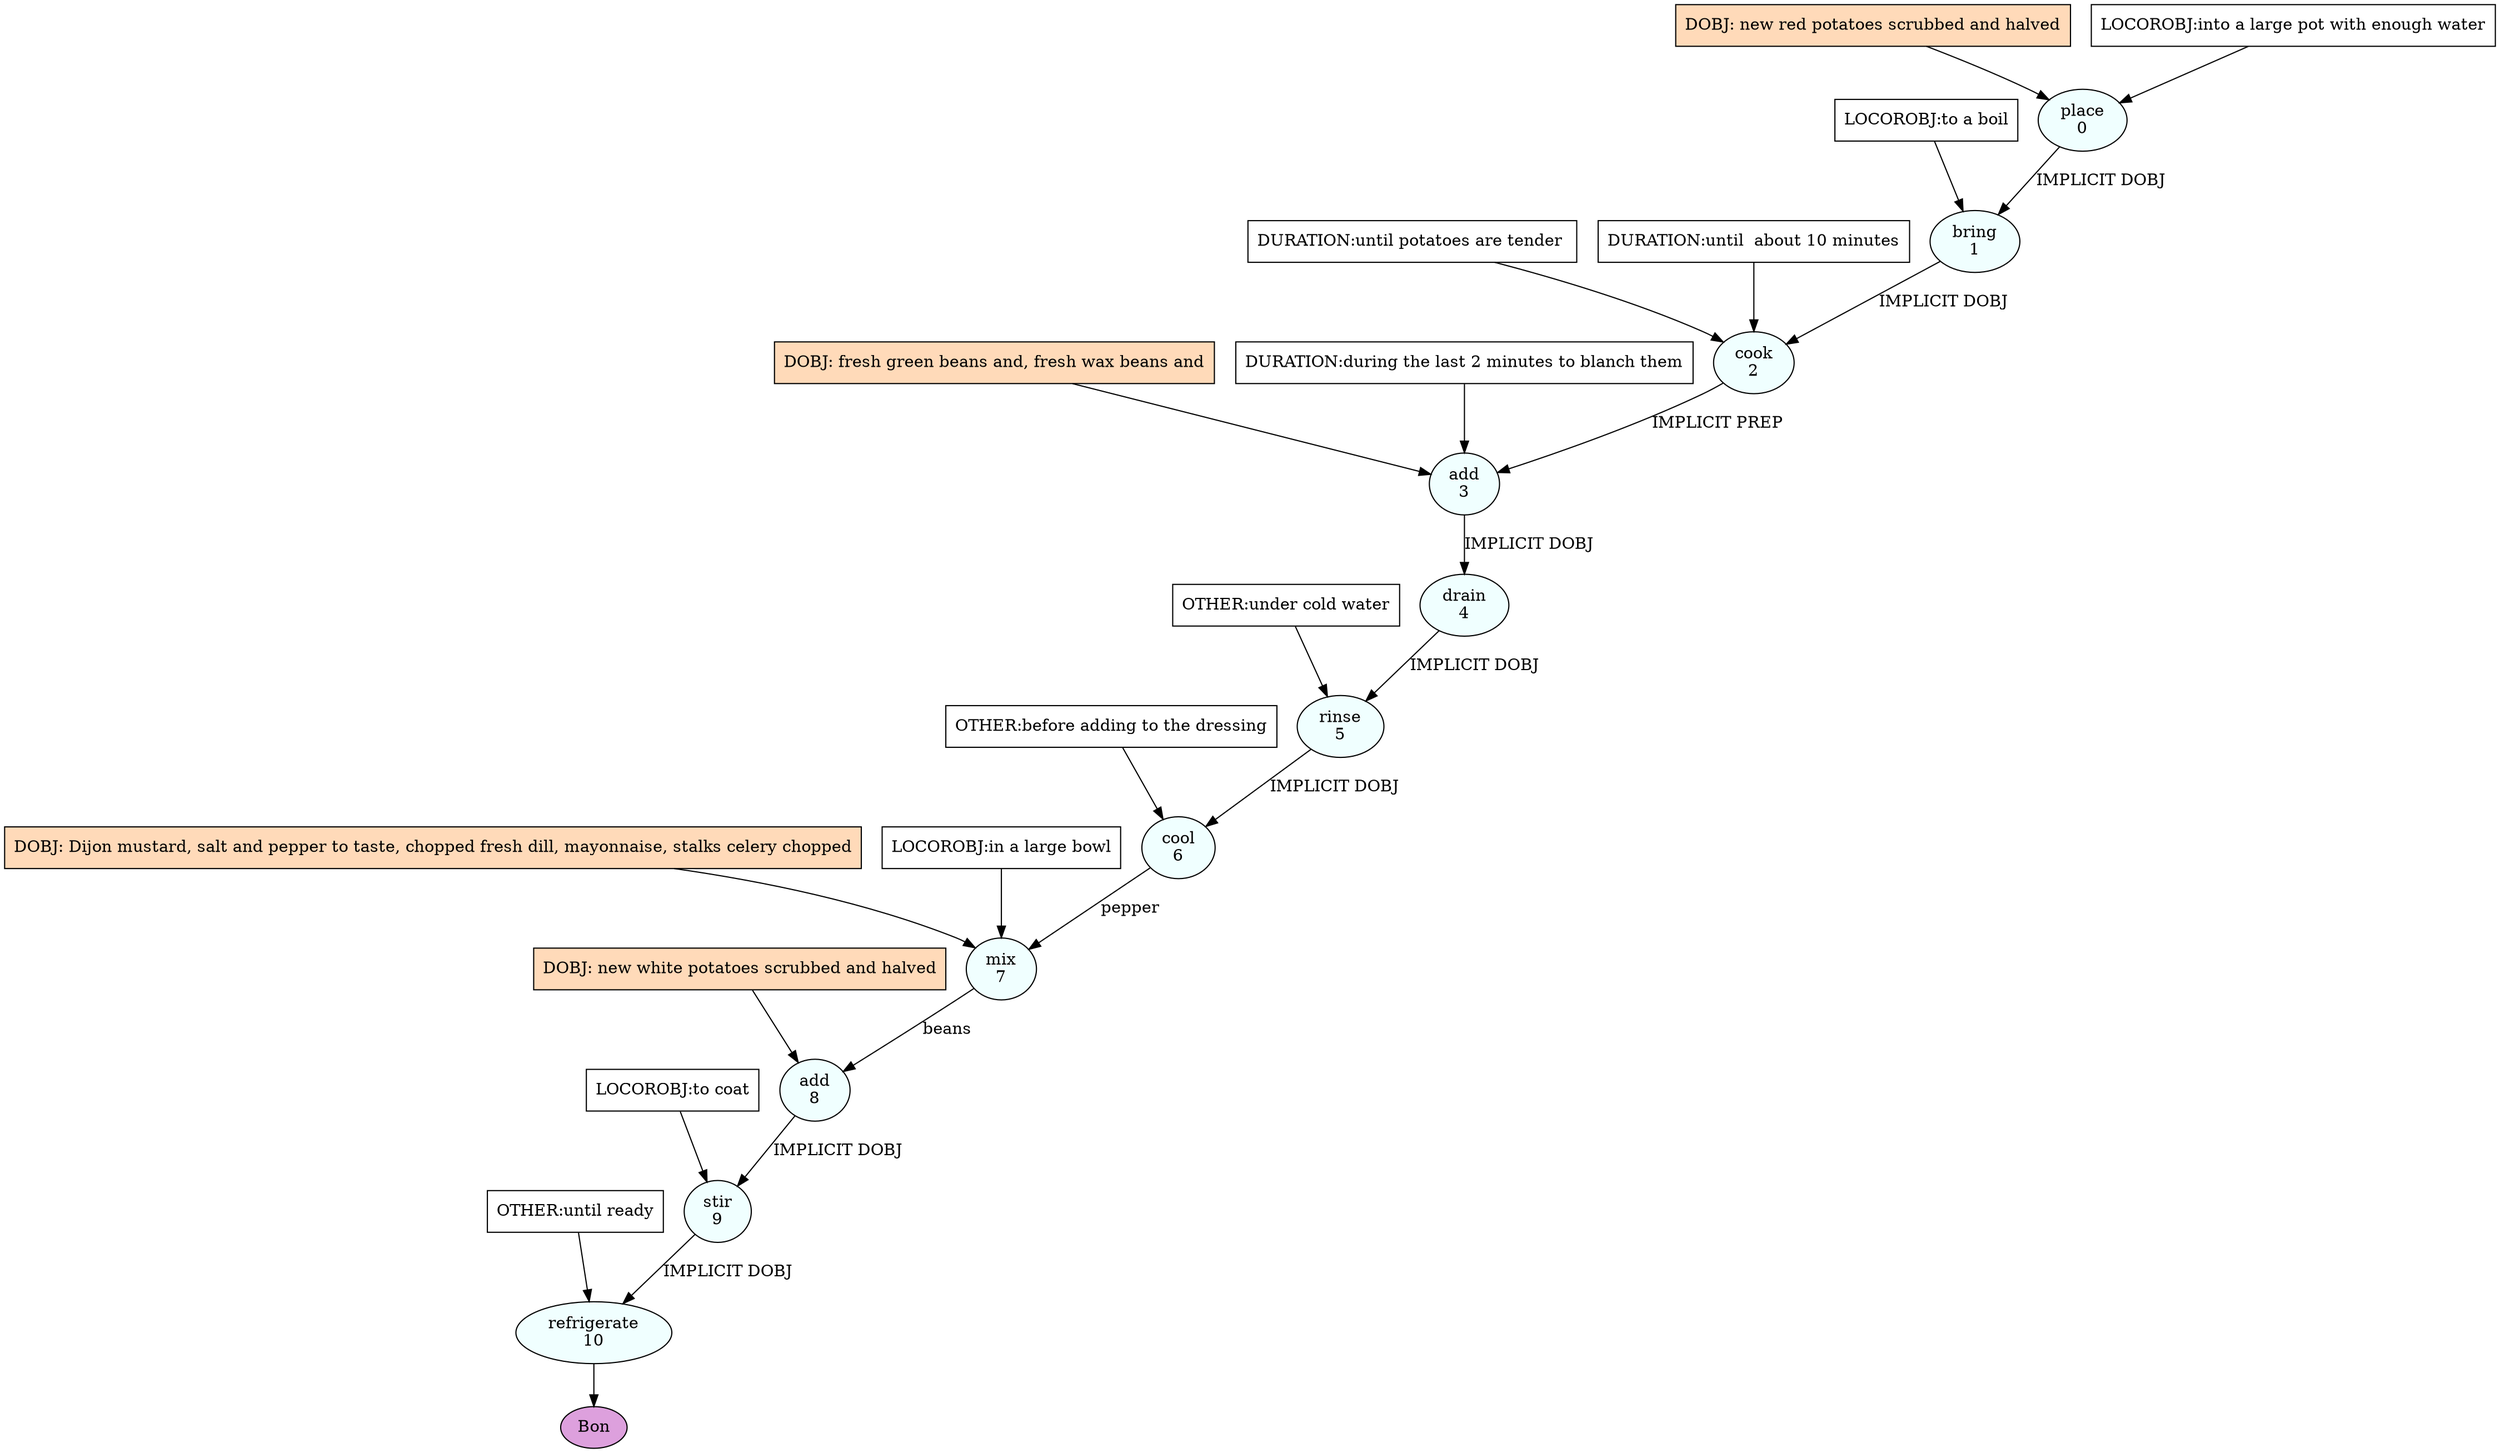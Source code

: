 digraph recipe {
E0[label="place
0", shape=oval, style=filled, fillcolor=azure]
E1[label="bring
1", shape=oval, style=filled, fillcolor=azure]
E2[label="cook
2", shape=oval, style=filled, fillcolor=azure]
E3[label="add
3", shape=oval, style=filled, fillcolor=azure]
E4[label="drain
4", shape=oval, style=filled, fillcolor=azure]
E5[label="rinse
5", shape=oval, style=filled, fillcolor=azure]
E6[label="cool
6", shape=oval, style=filled, fillcolor=azure]
E7[label="mix
7", shape=oval, style=filled, fillcolor=azure]
E8[label="add
8", shape=oval, style=filled, fillcolor=azure]
E9[label="stir
9", shape=oval, style=filled, fillcolor=azure]
E10[label="refrigerate
10", shape=oval, style=filled, fillcolor=azure]
D0[label="DOBJ: new red potatoes scrubbed and halved", shape=box, style=filled, fillcolor=peachpuff]
D0 -> E0
P0_0[label="LOCOROBJ:into a large pot with enough water", shape=box, style=filled, fillcolor=white]
P0_0 -> E0
E0 -> E1 [label="IMPLICIT DOBJ"]
P1_0_0[label="LOCOROBJ:to a boil", shape=box, style=filled, fillcolor=white]
P1_0_0 -> E1
E1 -> E2 [label="IMPLICIT DOBJ"]
P2_0_0[label="DURATION:until potatoes are tender ", shape=box, style=filled, fillcolor=white]
P2_0_0 -> E2
P2_0_1[label="DURATION:until  about 10 minutes", shape=box, style=filled, fillcolor=white]
P2_0_1 -> E2
D3_ing[label="DOBJ: fresh green beans and, fresh wax beans and", shape=box, style=filled, fillcolor=peachpuff]
D3_ing -> E3
E2 -> E3 [label="IMPLICIT PREP"]
P3_1_0[label="DURATION:during the last 2 minutes to blanch them", shape=box, style=filled, fillcolor=white]
P3_1_0 -> E3
E3 -> E4 [label="IMPLICIT DOBJ"]
E4 -> E5 [label="IMPLICIT DOBJ"]
P5_0_0[label="OTHER:under cold water", shape=box, style=filled, fillcolor=white]
P5_0_0 -> E5
E5 -> E6 [label="IMPLICIT DOBJ"]
P6_0_0[label="OTHER:before adding to the dressing", shape=box, style=filled, fillcolor=white]
P6_0_0 -> E6
D7_ing[label="DOBJ: Dijon mustard, salt and pepper to taste, chopped fresh dill, mayonnaise, stalks celery chopped", shape=box, style=filled, fillcolor=peachpuff]
D7_ing -> E7
E6 -> E7 [label="pepper"]
P7_0_0[label="LOCOROBJ:in a large bowl", shape=box, style=filled, fillcolor=white]
P7_0_0 -> E7
D8_ing[label="DOBJ: new white potatoes scrubbed and halved", shape=box, style=filled, fillcolor=peachpuff]
D8_ing -> E8
E7 -> E8 [label="beans"]
E8 -> E9 [label="IMPLICIT DOBJ"]
P9_0_0[label="LOCOROBJ:to coat", shape=box, style=filled, fillcolor=white]
P9_0_0 -> E9
E9 -> E10 [label="IMPLICIT DOBJ"]
P10_0_0[label="OTHER:until ready", shape=box, style=filled, fillcolor=white]
P10_0_0 -> E10
EOR[label="Bon", shape=oval, style=filled, fillcolor=plum]
E10 -> EOR
}
